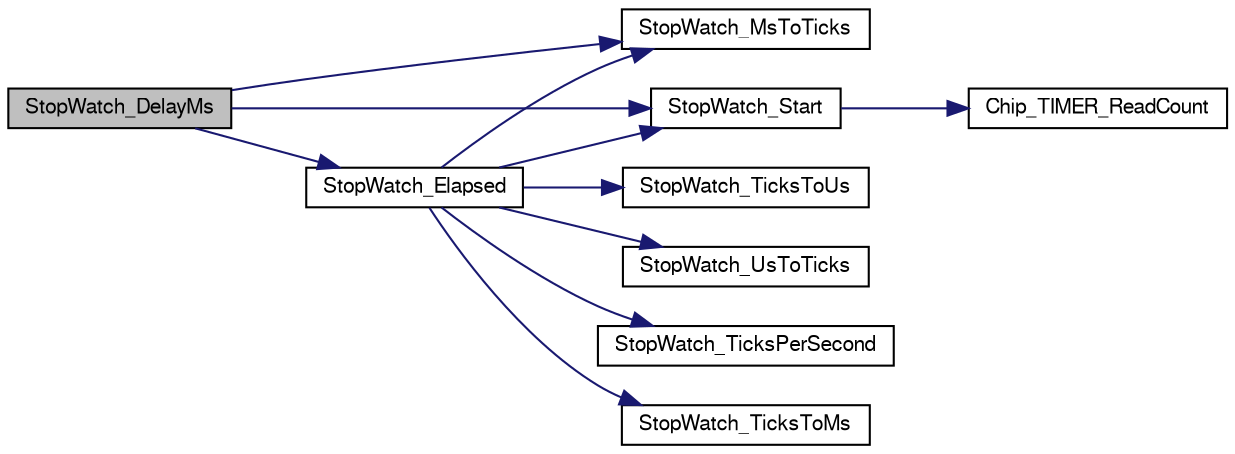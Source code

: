 digraph "StopWatch_DelayMs"
{
  edge [fontname="FreeSans",fontsize="10",labelfontname="FreeSans",labelfontsize="10"];
  node [fontname="FreeSans",fontsize="10",shape=record];
  rankdir="LR";
  Node1 [label="StopWatch_DelayMs",height=0.2,width=0.4,color="black", fillcolor="grey75", style="filled", fontcolor="black"];
  Node1 -> Node2 [color="midnightblue",fontsize="10",style="solid"];
  Node2 [label="StopWatch_MsToTicks",height=0.2,width=0.4,color="black", fillcolor="white", style="filled",URL="$group__Stop__Watch.html#ga00f0c8411acd07344c7dd3cac8ec6d3e",tooltip="Converts from mS to stopwatch ticks. "];
  Node1 -> Node3 [color="midnightblue",fontsize="10",style="solid"];
  Node3 [label="StopWatch_Start",height=0.2,width=0.4,color="black", fillcolor="white", style="filled",URL="$group__Stop__Watch.html#ga0dbab611d6cbdd4faad5018131aca140",tooltip="Start a stopwatch. "];
  Node3 -> Node4 [color="midnightblue",fontsize="10",style="solid"];
  Node4 [label="Chip_TIMER_ReadCount",height=0.2,width=0.4,color="black", fillcolor="white", style="filled",URL="$group__TIMER__17XX__40XX.html#ga6050d4da70d679696b3af922b8c1a6ac",tooltip="Returns the current timer count. "];
  Node1 -> Node5 [color="midnightblue",fontsize="10",style="solid"];
  Node5 [label="StopWatch_Elapsed",height=0.2,width=0.4,color="black", fillcolor="white", style="filled",URL="$group__Stop__Watch.html#ga0a0b6b9a4391ae5f4fcccb22a2a35f73",tooltip="Returns number of ticks elapsed since stopwatch was started. "];
  Node5 -> Node3 [color="midnightblue",fontsize="10",style="solid"];
  Node5 -> Node6 [color="midnightblue",fontsize="10",style="solid"];
  Node6 [label="StopWatch_TicksPerSecond",height=0.2,width=0.4,color="black", fillcolor="white", style="filled",URL="$group__Stop__Watch.html#gae780d65d75ed3ca6dbd33389479eed9f",tooltip="Returns number of ticks per second of the stopwatch timer. "];
  Node5 -> Node7 [color="midnightblue",fontsize="10",style="solid"];
  Node7 [label="StopWatch_TicksToMs",height=0.2,width=0.4,color="black", fillcolor="white", style="filled",URL="$group__Stop__Watch.html#gab62ee68f7b01b5c14b0d19c3c391ca02",tooltip="Converts from stopwatch ticks to mS. "];
  Node5 -> Node8 [color="midnightblue",fontsize="10",style="solid"];
  Node8 [label="StopWatch_TicksToUs",height=0.2,width=0.4,color="black", fillcolor="white", style="filled",URL="$group__Stop__Watch.html#ga76fc3c7b473615677932efe3e5d0e142",tooltip="Converts from stopwatch ticks to uS. "];
  Node5 -> Node2 [color="midnightblue",fontsize="10",style="solid"];
  Node5 -> Node9 [color="midnightblue",fontsize="10",style="solid"];
  Node9 [label="StopWatch_UsToTicks",height=0.2,width=0.4,color="black", fillcolor="white", style="filled",URL="$group__Stop__Watch.html#ga65ab3801fdb76aab8879a0698fc4df45",tooltip="Converts from uS to stopwatch ticks. "];
}
